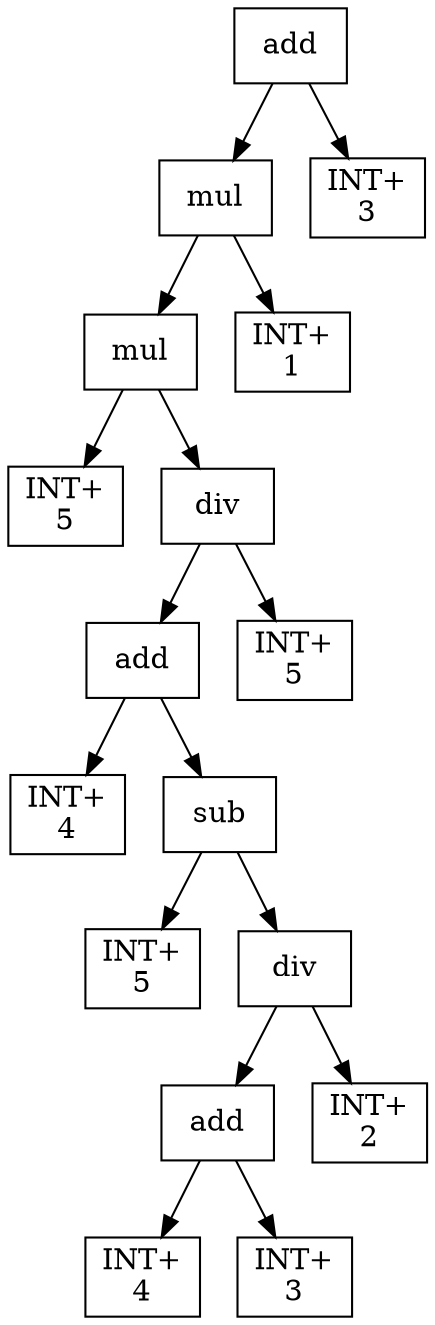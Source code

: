 digraph expr {
  node [shape=box];
  n1 [label="add"];
  n2 [label="mul"];
  n3 [label="mul"];
  n4 [label="INT+\n5"];
  n5 [label="div"];
  n6 [label="add"];
  n7 [label="INT+\n4"];
  n8 [label="sub"];
  n9 [label="INT+\n5"];
  n10 [label="div"];
  n11 [label="add"];
  n12 [label="INT+\n4"];
  n13 [label="INT+\n3"];
  n11 -> n12;
  n11 -> n13;
  n14 [label="INT+\n2"];
  n10 -> n11;
  n10 -> n14;
  n8 -> n9;
  n8 -> n10;
  n6 -> n7;
  n6 -> n8;
  n15 [label="INT+\n5"];
  n5 -> n6;
  n5 -> n15;
  n3 -> n4;
  n3 -> n5;
  n16 [label="INT+\n1"];
  n2 -> n3;
  n2 -> n16;
  n17 [label="INT+\n3"];
  n1 -> n2;
  n1 -> n17;
}